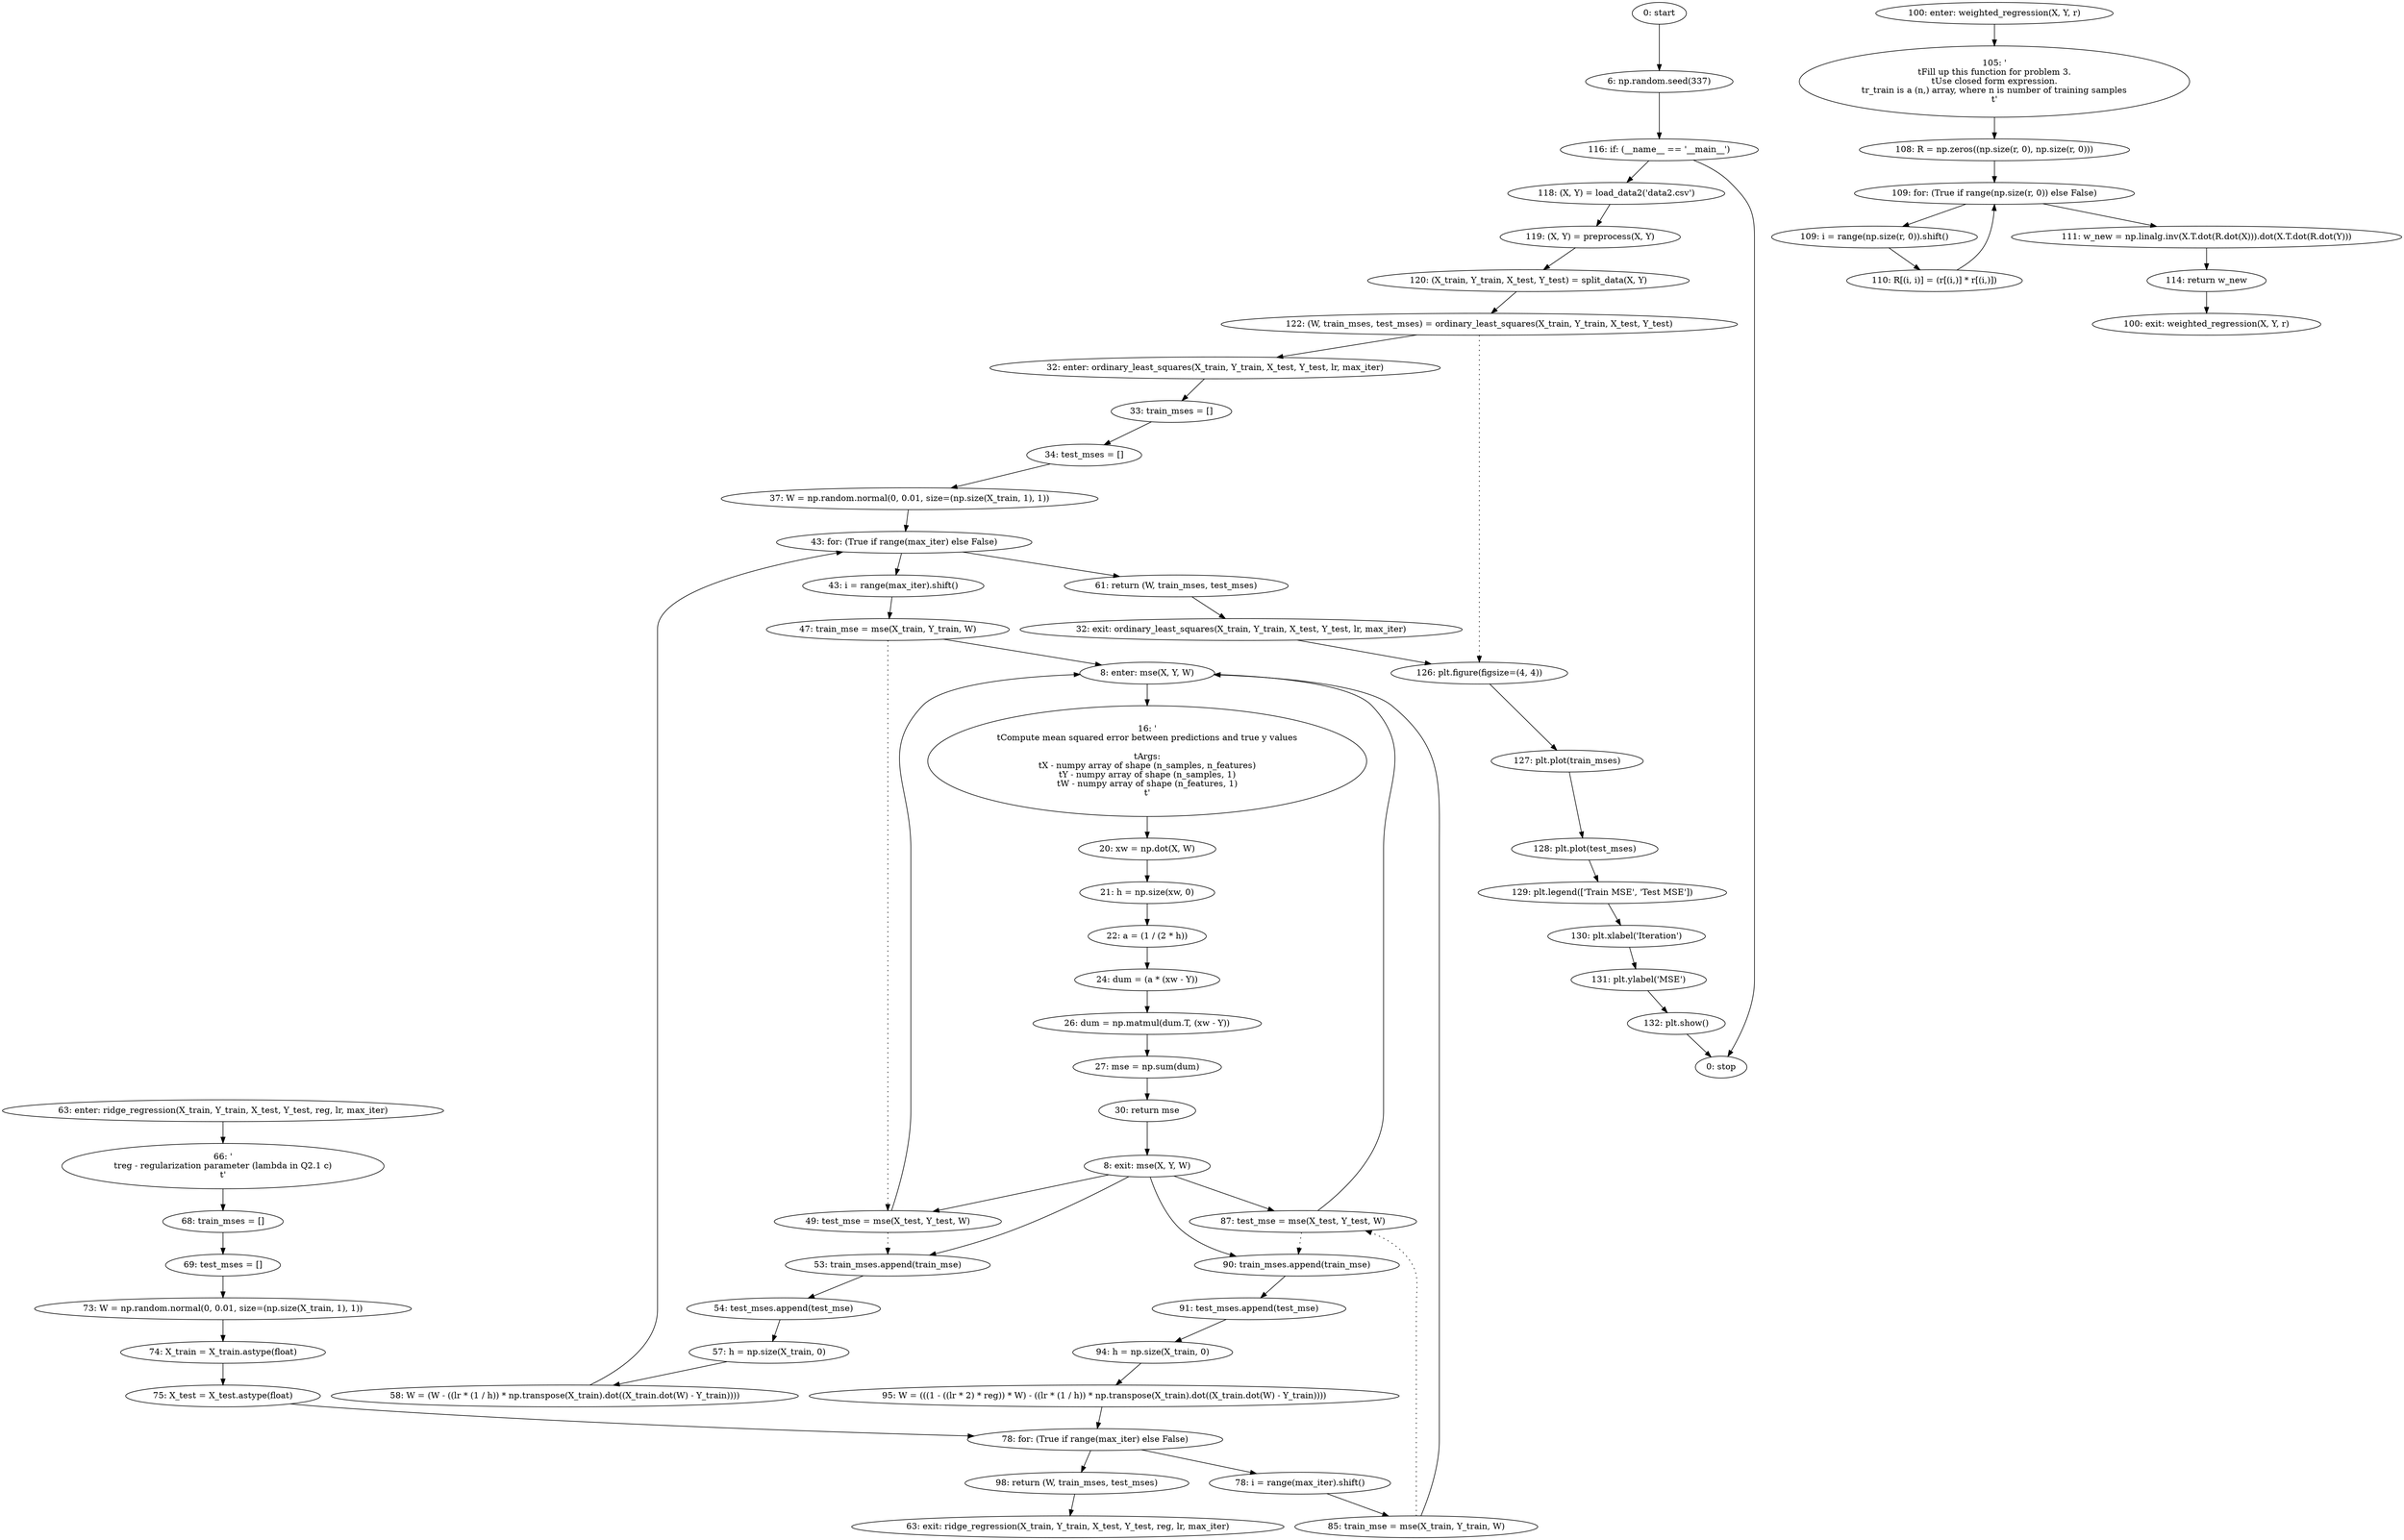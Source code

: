 strict digraph "" {
	node [label="\N"];
	0	 [label="0: start"];
	1	 [label="6: np.random.seed(337)"];
	0 -> 1;
	52	 [label="116: if: (__name__ == '__main__')"];
	1 -> 52;
	53	 [label="118: (X, Y) = load_data2('data2.csv')"];
	52 -> 53;
	64	 [label="0: stop"];
	52 -> 64;
	2	 [label="8: enter: mse(X, Y, W)"];
	4	 [label="16: '\n\tCompute mean squared error between predictions and true y values\n\n\tArgs:\n\tX - numpy array of shape (n_samples, n_features)\n\tY \
- numpy array of shape (n_samples, 1)\n\tW - numpy array of shape (n_features, 1)\n\t'"];
	2 -> 4;
	5	 [label="20: xw = np.dot(X, W)"];
	4 -> 5;
	19	 [label="47: train_mse = mse(X_train, Y_train, W)"];
	19 -> 2;
	20	 [label="49: test_mse = mse(X_test, Y_test, W)"];
	19 -> 20	 [style=dotted,
		weight=100];
	20 -> 2;
	21	 [label="53: train_mses.append(train_mse)"];
	20 -> 21	 [style=dotted,
		weight=100];
	22	 [label="54: test_mses.append(test_mse)"];
	21 -> 22;
	36	 [label="85: train_mse = mse(X_train, Y_train, W)"];
	36 -> 2;
	37	 [label="87: test_mse = mse(X_test, Y_test, W)"];
	36 -> 37	 [style=dotted,
		weight=100];
	37 -> 2;
	38	 [label="90: train_mses.append(train_mse)"];
	37 -> 38	 [style=dotted,
		weight=100];
	39	 [label="91: test_mses.append(test_mse)"];
	38 -> 39;
	3	 [label="8: exit: mse(X, Y, W)"];
	3 -> 20;
	3 -> 21;
	3 -> 37;
	3 -> 38;
	11	 [label="30: return mse"];
	11 -> 3;
	6	 [label="21: h = np.size(xw, 0)"];
	5 -> 6;
	7	 [label="22: a = (1 / (2 * h))"];
	6 -> 7;
	8	 [label="24: dum = (a * (xw - Y))"];
	7 -> 8;
	9	 [label="26: dum = np.matmul(dum.T, (xw - Y))"];
	8 -> 9;
	10	 [label="27: mse = np.sum(dum)"];
	9 -> 10;
	10 -> 11;
	12	 [label="32: enter: ordinary_least_squares(X_train, Y_train, X_test, Y_test, lr, max_iter)"];
	14	 [label="33: train_mses = []"];
	12 -> 14;
	15	 [label="34: test_mses = []"];
	14 -> 15;
	56	 [label="122: (W, train_mses, test_mses) = ordinary_least_squares(X_train, Y_train, X_test, Y_test)"];
	56 -> 12;
	57	 [label="126: plt.figure(figsize=(4, 4))"];
	56 -> 57	 [style=dotted,
		weight=100];
	58	 [label="127: plt.plot(train_mses)"];
	57 -> 58;
	13	 [label="32: exit: ordinary_least_squares(X_train, Y_train, X_test, Y_test, lr, max_iter)"];
	13 -> 57;
	25	 [label="61: return (W, train_mses, test_mses)"];
	25 -> 13;
	16	 [label="37: W = np.random.normal(0, 0.01, size=(np.size(X_train, 1), 1))"];
	15 -> 16;
	17	 [label="43: for: (True if range(max_iter) else False)"];
	16 -> 17;
	17 -> 25;
	18	 [label="43: i = range(max_iter).shift()"];
	17 -> 18;
	18 -> 19;
	24	 [label="58: W = (W - ((lr * (1 / h)) * np.transpose(X_train).dot((X_train.dot(W) - Y_train))))"];
	24 -> 17;
	23	 [label="57: h = np.size(X_train, 0)"];
	22 -> 23;
	23 -> 24;
	26	 [label="63: enter: ridge_regression(X_train, Y_train, X_test, Y_test, reg, lr, max_iter)"];
	28	 [label="66: '\n\treg - regularization parameter (lambda in Q2.1 c)\n\t'"];
	26 -> 28;
	29	 [label="68: train_mses = []"];
	28 -> 29;
	27	 [label="63: exit: ridge_regression(X_train, Y_train, X_test, Y_test, reg, lr, max_iter)"];
	42	 [label="98: return (W, train_mses, test_mses)"];
	42 -> 27;
	30	 [label="69: test_mses = []"];
	29 -> 30;
	31	 [label="73: W = np.random.normal(0, 0.01, size=(np.size(X_train, 1), 1))"];
	30 -> 31;
	32	 [label="74: X_train = X_train.astype(float)"];
	31 -> 32;
	33	 [label="75: X_test = X_test.astype(float)"];
	32 -> 33;
	34	 [label="78: for: (True if range(max_iter) else False)"];
	33 -> 34;
	34 -> 42;
	35	 [label="78: i = range(max_iter).shift()"];
	34 -> 35;
	35 -> 36;
	41	 [label="95: W = (((1 - ((lr * 2) * reg)) * W) - ((lr * (1 / h)) * np.transpose(X_train).dot((X_train.dot(W) - Y_train))))"];
	41 -> 34;
	40	 [label="94: h = np.size(X_train, 0)"];
	39 -> 40;
	40 -> 41;
	43	 [label="100: enter: weighted_regression(X, Y, r)"];
	45	 [label="105: '\n\tFill up this function for problem 3.\n\tUse closed form expression.\n\tr_train is a (n,) array, where n is number of training \
samples\n\t'"];
	43 -> 45;
	46	 [label="108: R = np.zeros((np.size(r, 0), np.size(r, 0)))"];
	45 -> 46;
	44	 [label="100: exit: weighted_regression(X, Y, r)"];
	51	 [label="114: return w_new"];
	51 -> 44;
	47	 [label="109: for: (True if range(np.size(r, 0)) else False)"];
	46 -> 47;
	48	 [label="109: i = range(np.size(r, 0)).shift()"];
	47 -> 48;
	50	 [label="111: w_new = np.linalg.inv(X.T.dot(R.dot(X))).dot(X.T.dot(R.dot(Y)))"];
	47 -> 50;
	49	 [label="110: R[(i, i)] = (r[(i,)] * r[(i,)])"];
	48 -> 49;
	50 -> 51;
	49 -> 47;
	54	 [label="119: (X, Y) = preprocess(X, Y)"];
	53 -> 54;
	55	 [label="120: (X_train, Y_train, X_test, Y_test) = split_data(X, Y)"];
	54 -> 55;
	55 -> 56;
	59	 [label="128: plt.plot(test_mses)"];
	58 -> 59;
	60	 [label="129: plt.legend(['Train MSE', 'Test MSE'])"];
	59 -> 60;
	61	 [label="130: plt.xlabel('Iteration')"];
	60 -> 61;
	62	 [label="131: plt.ylabel('MSE')"];
	61 -> 62;
	63	 [label="132: plt.show()"];
	62 -> 63;
	63 -> 64;
}

